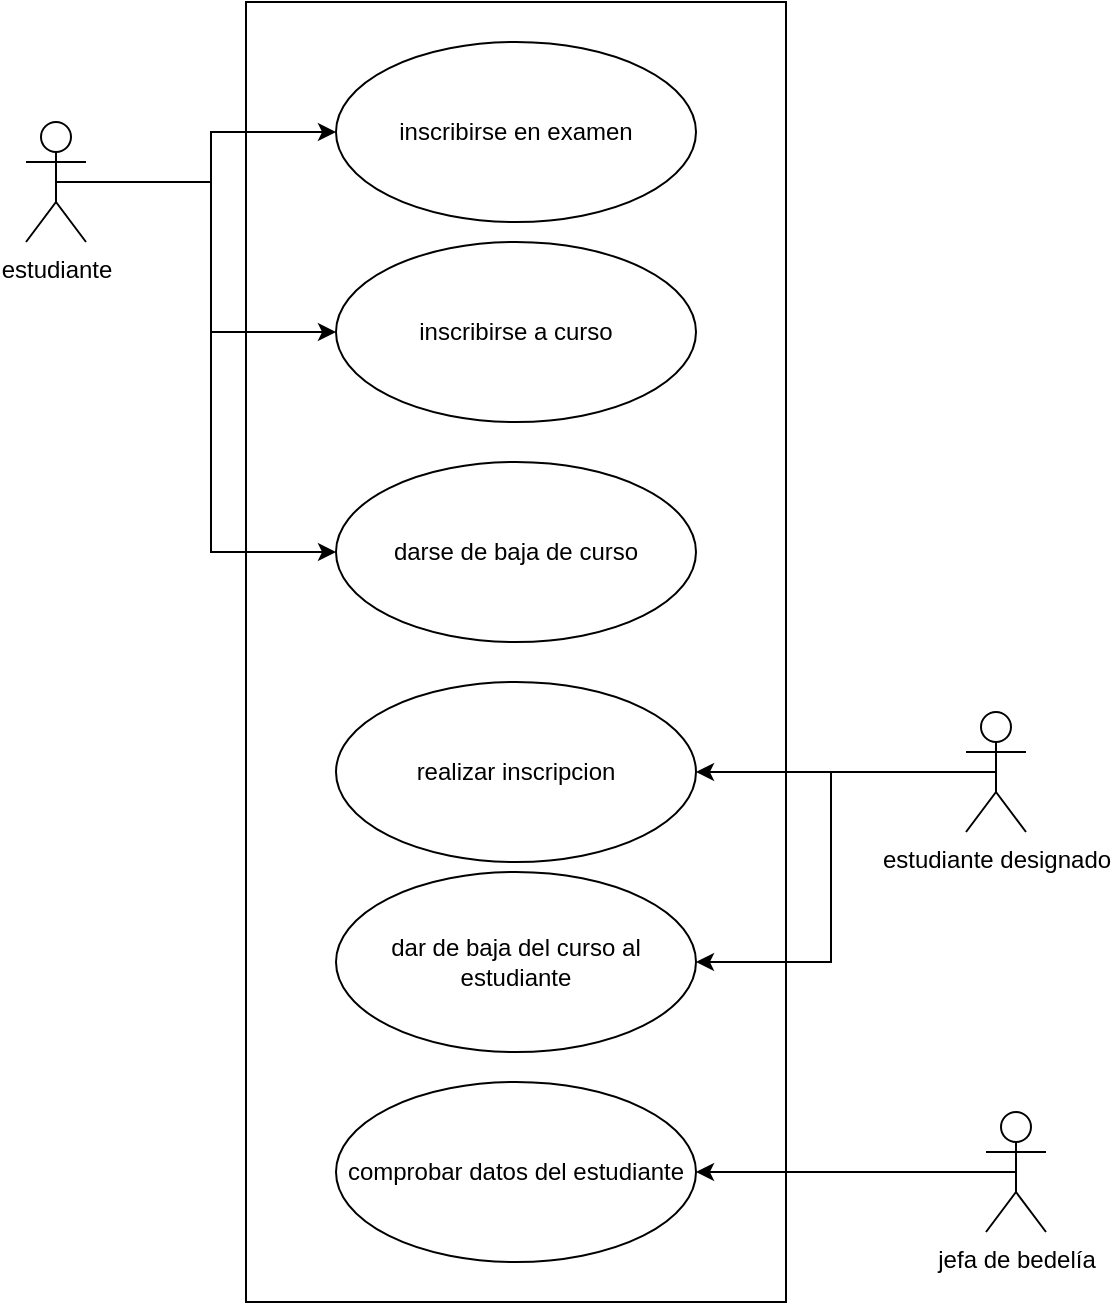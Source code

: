 <mxfile version="21.1.1">
  <diagram name="Página-1" id="9bUULZ5fY3JvXaYJBgqP">
    <mxGraphModel dx="880" dy="413" grid="1" gridSize="10" guides="1" tooltips="1" connect="1" arrows="1" fold="1" page="1" pageScale="1" pageWidth="827" pageHeight="1169" math="0" shadow="0">
      <root>
        <mxCell id="0" />
        <mxCell id="1" parent="0" />
        <mxCell id="-CQPZJqgbFWsAQTNGpAb-2" value="" style="rounded=0;whiteSpace=wrap;html=1;" parent="1" vertex="1">
          <mxGeometry x="210" width="270" height="650" as="geometry" />
        </mxCell>
        <mxCell id="-CQPZJqgbFWsAQTNGpAb-9" style="edgeStyle=orthogonalEdgeStyle;rounded=0;orthogonalLoop=1;jettySize=auto;html=1;exitX=0.5;exitY=0.5;exitDx=0;exitDy=0;exitPerimeter=0;" parent="1" source="-CQPZJqgbFWsAQTNGpAb-1" target="-CQPZJqgbFWsAQTNGpAb-3" edge="1">
          <mxGeometry relative="1" as="geometry" />
        </mxCell>
        <mxCell id="-CQPZJqgbFWsAQTNGpAb-11" style="edgeStyle=orthogonalEdgeStyle;rounded=0;orthogonalLoop=1;jettySize=auto;html=1;exitX=0.5;exitY=0.5;exitDx=0;exitDy=0;exitPerimeter=0;entryX=0;entryY=0.5;entryDx=0;entryDy=0;" parent="1" source="-CQPZJqgbFWsAQTNGpAb-1" target="-CQPZJqgbFWsAQTNGpAb-6" edge="1">
          <mxGeometry relative="1" as="geometry" />
        </mxCell>
        <mxCell id="-CQPZJqgbFWsAQTNGpAb-12" style="edgeStyle=orthogonalEdgeStyle;rounded=0;orthogonalLoop=1;jettySize=auto;html=1;exitX=0.5;exitY=0.5;exitDx=0;exitDy=0;exitPerimeter=0;" parent="1" source="-CQPZJqgbFWsAQTNGpAb-1" target="-CQPZJqgbFWsAQTNGpAb-8" edge="1">
          <mxGeometry relative="1" as="geometry" />
        </mxCell>
        <mxCell id="-CQPZJqgbFWsAQTNGpAb-1" value="estudiante" style="shape=umlActor;verticalLabelPosition=bottom;verticalAlign=top;html=1;outlineConnect=0;" parent="1" vertex="1">
          <mxGeometry x="100" y="60" width="30" height="60" as="geometry" />
        </mxCell>
        <mxCell id="-CQPZJqgbFWsAQTNGpAb-3" value="inscribirse en examen" style="ellipse;whiteSpace=wrap;html=1;" parent="1" vertex="1">
          <mxGeometry x="255" y="20" width="180" height="90" as="geometry" />
        </mxCell>
        <mxCell id="-CQPZJqgbFWsAQTNGpAb-4" value="comprobar datos del estudiante" style="ellipse;whiteSpace=wrap;html=1;" parent="1" vertex="1">
          <mxGeometry x="255" y="540" width="180" height="90" as="geometry" />
        </mxCell>
        <mxCell id="-CQPZJqgbFWsAQTNGpAb-6" value="darse de baja de curso" style="ellipse;whiteSpace=wrap;html=1;" parent="1" vertex="1">
          <mxGeometry x="255" y="230" width="180" height="90" as="geometry" />
        </mxCell>
        <mxCell id="-CQPZJqgbFWsAQTNGpAb-7" value="realizar inscripcion" style="ellipse;whiteSpace=wrap;html=1;" parent="1" vertex="1">
          <mxGeometry x="255" y="340" width="180" height="90" as="geometry" />
        </mxCell>
        <mxCell id="-CQPZJqgbFWsAQTNGpAb-8" value="inscribirse a curso" style="ellipse;whiteSpace=wrap;html=1;" parent="1" vertex="1">
          <mxGeometry x="255" y="120" width="180" height="90" as="geometry" />
        </mxCell>
        <mxCell id="-CQPZJqgbFWsAQTNGpAb-15" style="edgeStyle=orthogonalEdgeStyle;rounded=0;orthogonalLoop=1;jettySize=auto;html=1;exitX=0.5;exitY=0.5;exitDx=0;exitDy=0;exitPerimeter=0;entryX=1;entryY=0.5;entryDx=0;entryDy=0;" parent="1" source="-CQPZJqgbFWsAQTNGpAb-13" target="-CQPZJqgbFWsAQTNGpAb-4" edge="1">
          <mxGeometry relative="1" as="geometry" />
        </mxCell>
        <mxCell id="-CQPZJqgbFWsAQTNGpAb-13" value="jefa de bedelía" style="shape=umlActor;verticalLabelPosition=bottom;verticalAlign=top;html=1;outlineConnect=0;" parent="1" vertex="1">
          <mxGeometry x="580" y="555" width="30" height="60" as="geometry" />
        </mxCell>
        <mxCell id="-CQPZJqgbFWsAQTNGpAb-18" style="edgeStyle=orthogonalEdgeStyle;rounded=0;orthogonalLoop=1;jettySize=auto;html=1;exitX=0.5;exitY=0.5;exitDx=0;exitDy=0;exitPerimeter=0;entryX=1;entryY=0.5;entryDx=0;entryDy=0;" parent="1" source="-CQPZJqgbFWsAQTNGpAb-16" target="-CQPZJqgbFWsAQTNGpAb-7" edge="1">
          <mxGeometry relative="1" as="geometry" />
        </mxCell>
        <mxCell id="HjaxS4GjU82u6Pb0A8nF-2" style="edgeStyle=orthogonalEdgeStyle;rounded=0;orthogonalLoop=1;jettySize=auto;html=1;exitX=0.5;exitY=0.5;exitDx=0;exitDy=0;exitPerimeter=0;entryX=1;entryY=0.5;entryDx=0;entryDy=0;" edge="1" parent="1" source="-CQPZJqgbFWsAQTNGpAb-16" target="HjaxS4GjU82u6Pb0A8nF-1">
          <mxGeometry relative="1" as="geometry" />
        </mxCell>
        <mxCell id="-CQPZJqgbFWsAQTNGpAb-16" value="estudiante designado" style="shape=umlActor;verticalLabelPosition=bottom;verticalAlign=top;html=1;outlineConnect=0;" parent="1" vertex="1">
          <mxGeometry x="570" y="355" width="30" height="60" as="geometry" />
        </mxCell>
        <mxCell id="HjaxS4GjU82u6Pb0A8nF-1" value="dar de baja del curso al estudiante " style="ellipse;whiteSpace=wrap;html=1;" vertex="1" parent="1">
          <mxGeometry x="255" y="435" width="180" height="90" as="geometry" />
        </mxCell>
      </root>
    </mxGraphModel>
  </diagram>
</mxfile>
